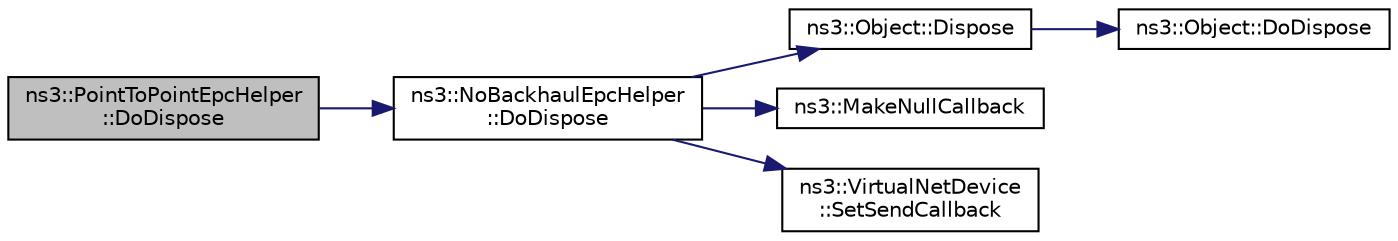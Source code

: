 digraph "ns3::PointToPointEpcHelper::DoDispose"
{
 // LATEX_PDF_SIZE
  edge [fontname="Helvetica",fontsize="10",labelfontname="Helvetica",labelfontsize="10"];
  node [fontname="Helvetica",fontsize="10",shape=record];
  rankdir="LR";
  Node1 [label="ns3::PointToPointEpcHelper\l::DoDispose",height=0.2,width=0.4,color="black", fillcolor="grey75", style="filled", fontcolor="black",tooltip="Destructor implementation."];
  Node1 -> Node2 [color="midnightblue",fontsize="10",style="solid",fontname="Helvetica"];
  Node2 [label="ns3::NoBackhaulEpcHelper\l::DoDispose",height=0.2,width=0.4,color="black", fillcolor="white", style="filled",URL="$classns3_1_1_no_backhaul_epc_helper.html#aa82e25ffa09407f0c5a8b6a975aba710",tooltip="Destructor implementation."];
  Node2 -> Node3 [color="midnightblue",fontsize="10",style="solid",fontname="Helvetica"];
  Node3 [label="ns3::Object::Dispose",height=0.2,width=0.4,color="black", fillcolor="white", style="filled",URL="$classns3_1_1_object.html#aa90ae598863f6c251cdab3c3722afdaf",tooltip="Dispose of this Object."];
  Node3 -> Node4 [color="midnightblue",fontsize="10",style="solid",fontname="Helvetica"];
  Node4 [label="ns3::Object::DoDispose",height=0.2,width=0.4,color="black", fillcolor="white", style="filled",URL="$classns3_1_1_object.html#a475d429a75d302d4775f4ae32479b287",tooltip="Destructor implementation."];
  Node2 -> Node5 [color="midnightblue",fontsize="10",style="solid",fontname="Helvetica"];
  Node5 [label="ns3::MakeNullCallback",height=0.2,width=0.4,color="black", fillcolor="white", style="filled",URL="$group__callback.html#gae1871d32852d06ef048a491d0ac91b0f",tooltip=" "];
  Node2 -> Node6 [color="midnightblue",fontsize="10",style="solid",fontname="Helvetica"];
  Node6 [label="ns3::VirtualNetDevice\l::SetSendCallback",height=0.2,width=0.4,color="black", fillcolor="white", style="filled",URL="$classns3_1_1_virtual_net_device.html#ae4e54639e40bf1c5d8d6ed7da9ababed",tooltip="Set the user callback to be called when a L2 packet is to be transmitted."];
}
